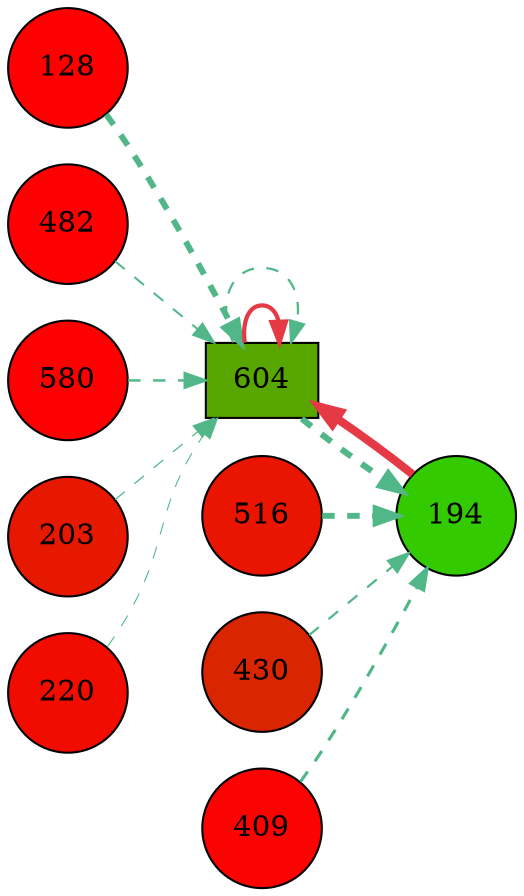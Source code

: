 digraph G{
rankdir=LR;
128 [style=filled, shape=circle, fillcolor="#fe0000", label="128"];
194 [style=filled, shape=circle, fillcolor="#34ca00", label="194"];
482 [style=filled, shape=circle, fillcolor="#fe0000", label="482"];
516 [style=filled, shape=circle, fillcolor="#e91500", label="516"];
580 [style=filled, shape=circle, fillcolor="#fd0100", label="580"];
203 [style=filled, shape=circle, fillcolor="#e61800", label="203"];
430 [style=filled, shape=circle, fillcolor="#d92500", label="430"];
220 [style=filled, shape=circle, fillcolor="#f20c00", label="220"];
409 [style=filled, shape=circle, fillcolor="#fb0300", label="409"];
604 [style=filled, shape=box, fillcolor="#57a700", label="604"];
194 -> 604 [color="#e63946",penwidth=4.00];
604 -> 604 [color="#e63946",penwidth=2.04];
604 -> 194 [color="#52b788",style=dashed,penwidth=3.00];
516 -> 194 [color="#52b788",style=dashed,penwidth=2.85];
409 -> 194 [color="#52b788",style=dashed,penwidth=1.52];
430 -> 194 [color="#52b788",style=dashed,penwidth=1.08];
128 -> 604 [color="#52b788",style=dashed,penwidth=2.89];
580 -> 604 [color="#52b788",style=dashed,penwidth=1.18];
604 -> 604 [color="#52b788",style=dashed,penwidth=1.08];
482 -> 604 [color="#52b788",style=dashed,penwidth=0.98];
203 -> 604 [color="#52b788",style=dashed,penwidth=0.61];
220 -> 604 [color="#52b788",style=dashed,penwidth=0.52];
}